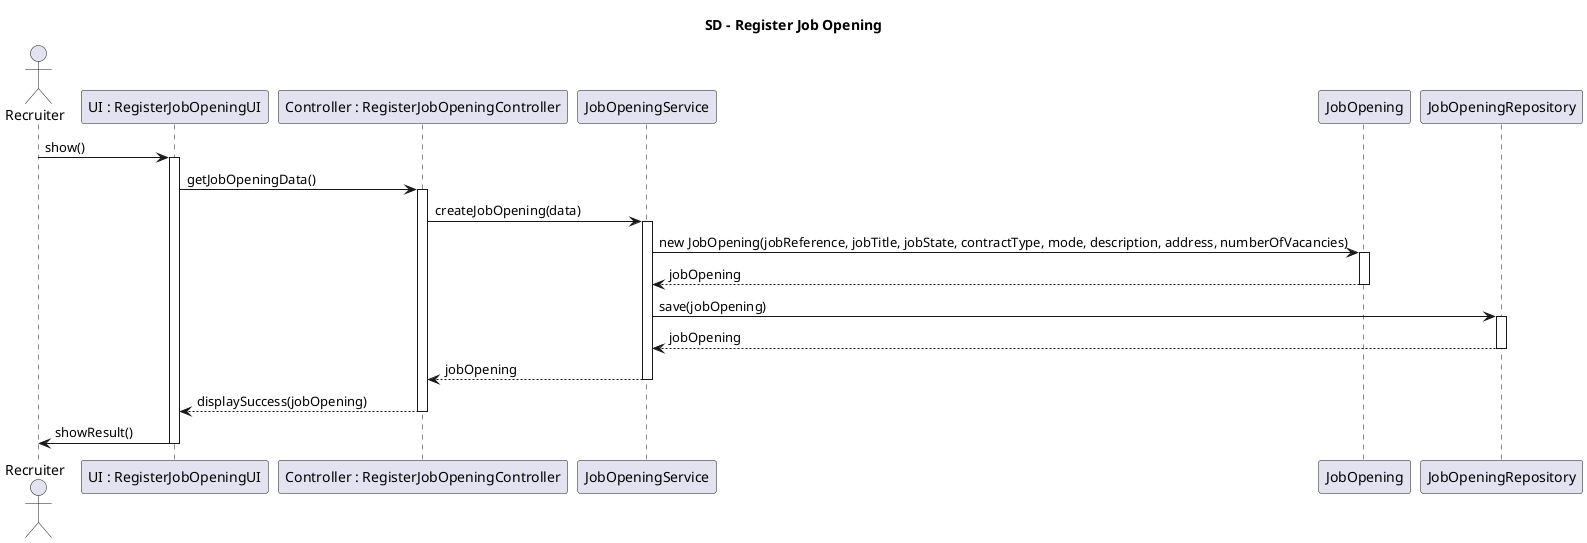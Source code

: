 @startuml

title SD - Register Job Opening

actor Recruiter
participant "UI : RegisterJobOpeningUI" as UI
participant "Controller : RegisterJobOpeningController" as controller
participant "JobOpeningService" as jobService
participant "JobOpening" as jobOpening
participant "JobOpeningRepository" as jobRepo

Recruiter -> UI : show()
activate UI

UI -> controller : getJobOpeningData()
activate controller

controller -> jobService : createJobOpening(data)
activate jobService

jobService -> jobOpening : new JobOpening(jobReference, jobTitle, jobState, contractType, mode, description, address, numberOfVacancies)
activate jobOpening
jobOpening --> jobService : jobOpening
deactivate jobOpening

jobService -> jobRepo : save(jobOpening)
activate jobRepo
jobRepo --> jobService : jobOpening
deactivate jobRepo

jobService --> controller : jobOpening
deactivate jobService

controller --> UI : displaySuccess(jobOpening)
deactivate controller

UI -> Recruiter : showResult()

deactivate UI

@enduml
